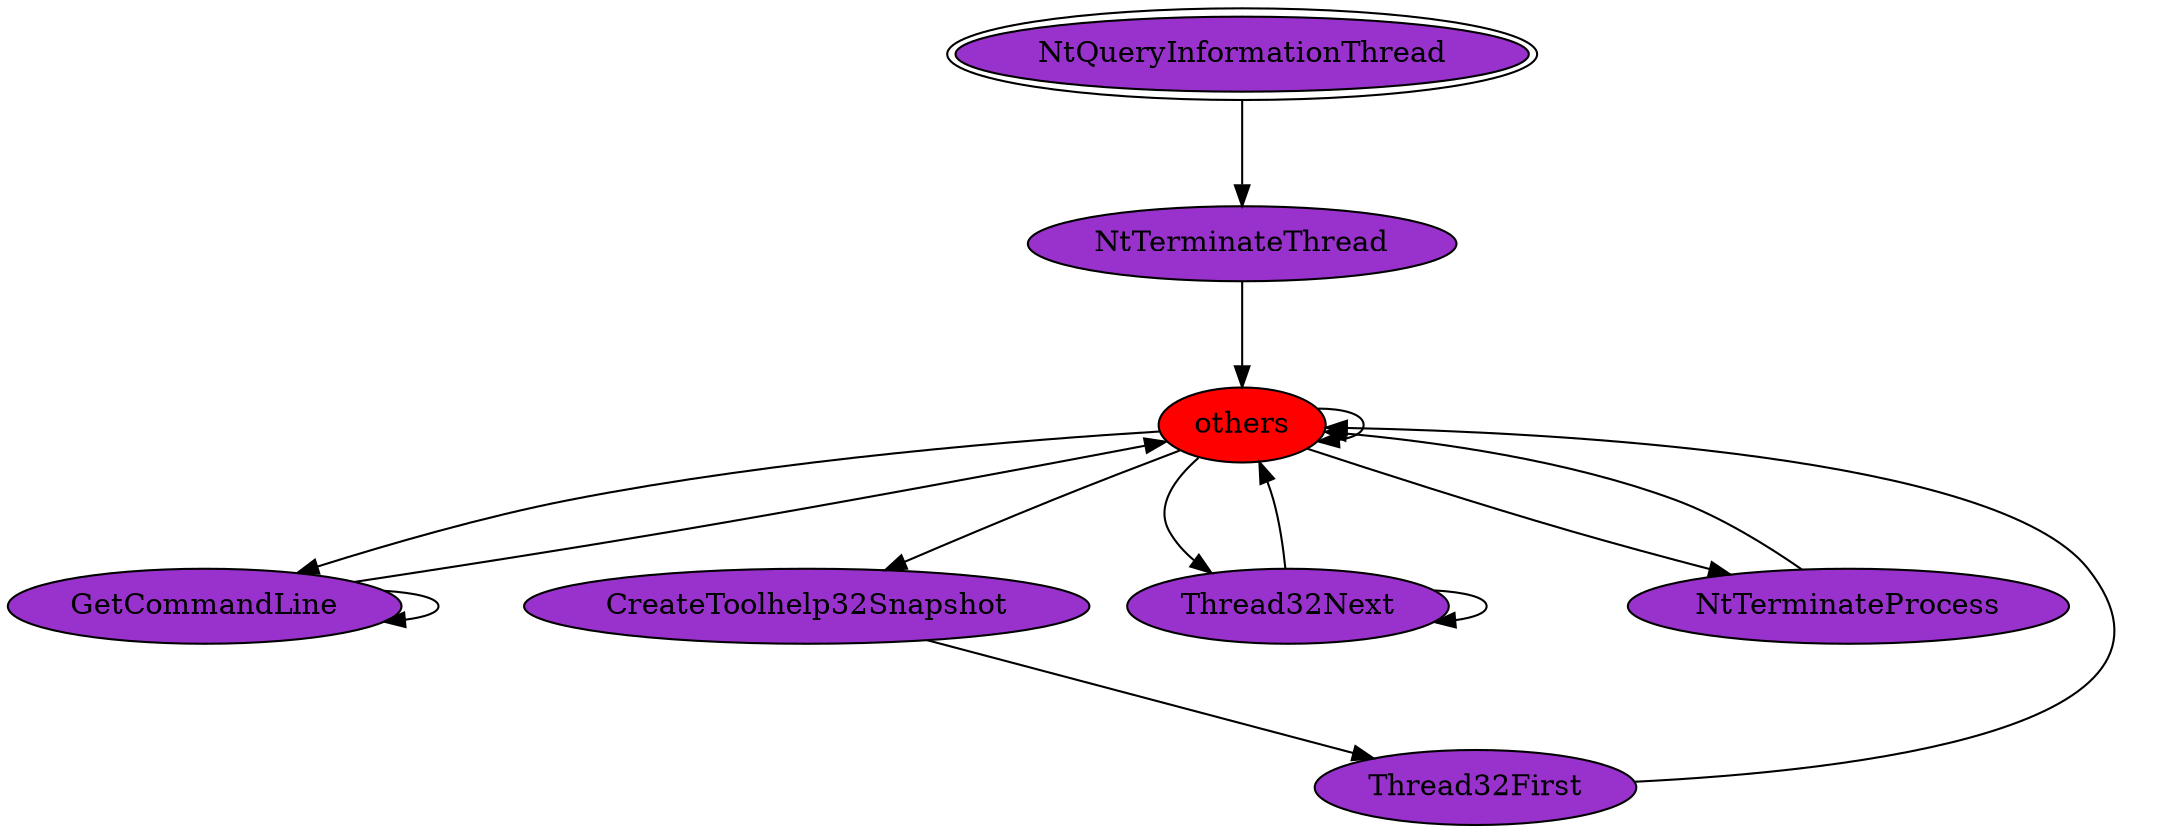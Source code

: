 digraph "./REPORTS/6743/API_PER_CATEGORY/enumerate_threads.exe_3240_Processes_API_per_Category_Transition_Matrix" {
	NtQueryInformationThread [label=NtQueryInformationThread fillcolor=darkorchid peripheries=2 style=filled]
	NtTerminateThread [label=NtTerminateThread fillcolor=darkorchid style=filled]
	NtQueryInformationThread -> NtTerminateThread [label=1.0 fontcolor=white]
	others [label=others fillcolor=red style=filled]
	NtTerminateThread -> others [label=1.0 fontcolor=white]
	others -> others [label=0.8903 fontcolor=white]
	GetCommandLine [label=GetCommandLine fillcolor=darkorchid style=filled]
	others -> GetCommandLine [label=0.0002 fontcolor=white]
	CreateToolhelp32Snapshot [label=CreateToolhelp32Snapshot fillcolor=darkorchid style=filled]
	others -> CreateToolhelp32Snapshot [label=0.0002 fontcolor=white]
	Thread32Next [label=Thread32Next fillcolor=darkorchid style=filled]
	others -> Thread32Next [label=0.1088 fontcolor=white]
	NtTerminateProcess [label=NtTerminateProcess fillcolor=darkorchid style=filled]
	others -> NtTerminateProcess [label=0.0005 fontcolor=white]
	GetCommandLine -> others [label=0.5 fontcolor=white]
	GetCommandLine -> GetCommandLine [label=0.5 fontcolor=white]
	Thread32First [label=Thread32First fillcolor=darkorchid style=filled]
	CreateToolhelp32Snapshot -> Thread32First [label=1.0 fontcolor=white]
	Thread32First -> others [label=1.0 fontcolor=white]
	Thread32Next -> others [label=0.4332 fontcolor=white]
	Thread32Next -> Thread32Next [label=0.5668 fontcolor=white]
	NtTerminateProcess -> others [label=1.0 fontcolor=white]
}
